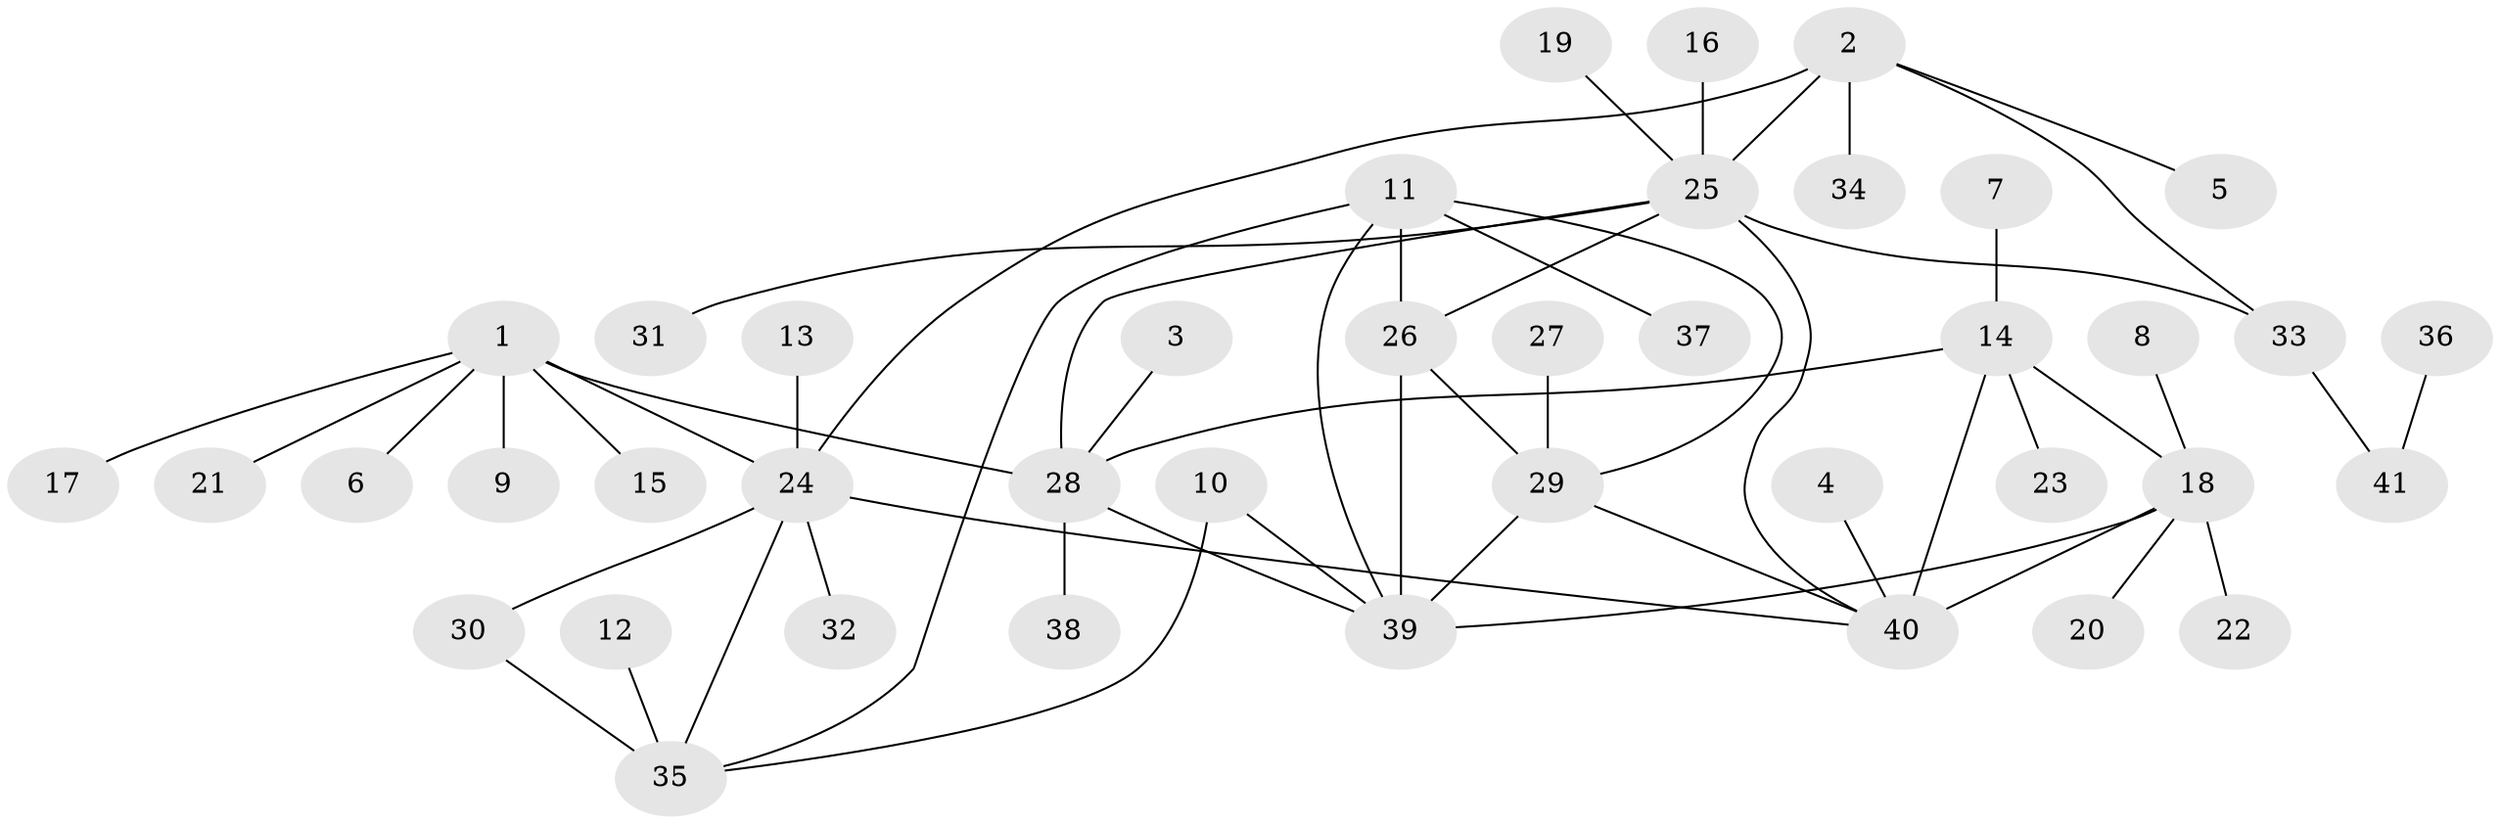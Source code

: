 // original degree distribution, {7: 0.036585365853658534, 6: 0.08536585365853659, 5: 0.024390243902439025, 8: 0.036585365853658534, 11: 0.012195121951219513, 4: 0.024390243902439025, 3: 0.07317073170731707, 10: 0.012195121951219513, 1: 0.5609756097560976, 2: 0.13414634146341464}
// Generated by graph-tools (version 1.1) at 2025/26/03/09/25 03:26:42]
// undirected, 41 vertices, 54 edges
graph export_dot {
graph [start="1"]
  node [color=gray90,style=filled];
  1;
  2;
  3;
  4;
  5;
  6;
  7;
  8;
  9;
  10;
  11;
  12;
  13;
  14;
  15;
  16;
  17;
  18;
  19;
  20;
  21;
  22;
  23;
  24;
  25;
  26;
  27;
  28;
  29;
  30;
  31;
  32;
  33;
  34;
  35;
  36;
  37;
  38;
  39;
  40;
  41;
  1 -- 6 [weight=1.0];
  1 -- 9 [weight=1.0];
  1 -- 15 [weight=1.0];
  1 -- 17 [weight=1.0];
  1 -- 21 [weight=1.0];
  1 -- 24 [weight=2.0];
  1 -- 28 [weight=4.0];
  2 -- 5 [weight=1.0];
  2 -- 24 [weight=1.0];
  2 -- 25 [weight=2.0];
  2 -- 33 [weight=2.0];
  2 -- 34 [weight=1.0];
  3 -- 28 [weight=1.0];
  4 -- 40 [weight=1.0];
  7 -- 14 [weight=1.0];
  8 -- 18 [weight=1.0];
  10 -- 35 [weight=1.0];
  10 -- 39 [weight=1.0];
  11 -- 26 [weight=1.0];
  11 -- 29 [weight=1.0];
  11 -- 35 [weight=1.0];
  11 -- 37 [weight=1.0];
  11 -- 39 [weight=1.0];
  12 -- 35 [weight=1.0];
  13 -- 24 [weight=1.0];
  14 -- 18 [weight=1.0];
  14 -- 23 [weight=1.0];
  14 -- 28 [weight=1.0];
  14 -- 40 [weight=2.0];
  16 -- 25 [weight=1.0];
  18 -- 20 [weight=1.0];
  18 -- 22 [weight=1.0];
  18 -- 39 [weight=1.0];
  18 -- 40 [weight=2.0];
  19 -- 25 [weight=1.0];
  24 -- 30 [weight=2.0];
  24 -- 32 [weight=1.0];
  24 -- 35 [weight=1.0];
  24 -- 40 [weight=1.0];
  25 -- 26 [weight=1.0];
  25 -- 28 [weight=1.0];
  25 -- 31 [weight=1.0];
  25 -- 33 [weight=1.0];
  25 -- 40 [weight=1.0];
  26 -- 29 [weight=1.0];
  26 -- 39 [weight=2.0];
  27 -- 29 [weight=1.0];
  28 -- 38 [weight=1.0];
  28 -- 39 [weight=1.0];
  29 -- 39 [weight=1.0];
  29 -- 40 [weight=1.0];
  30 -- 35 [weight=2.0];
  33 -- 41 [weight=1.0];
  36 -- 41 [weight=1.0];
}
